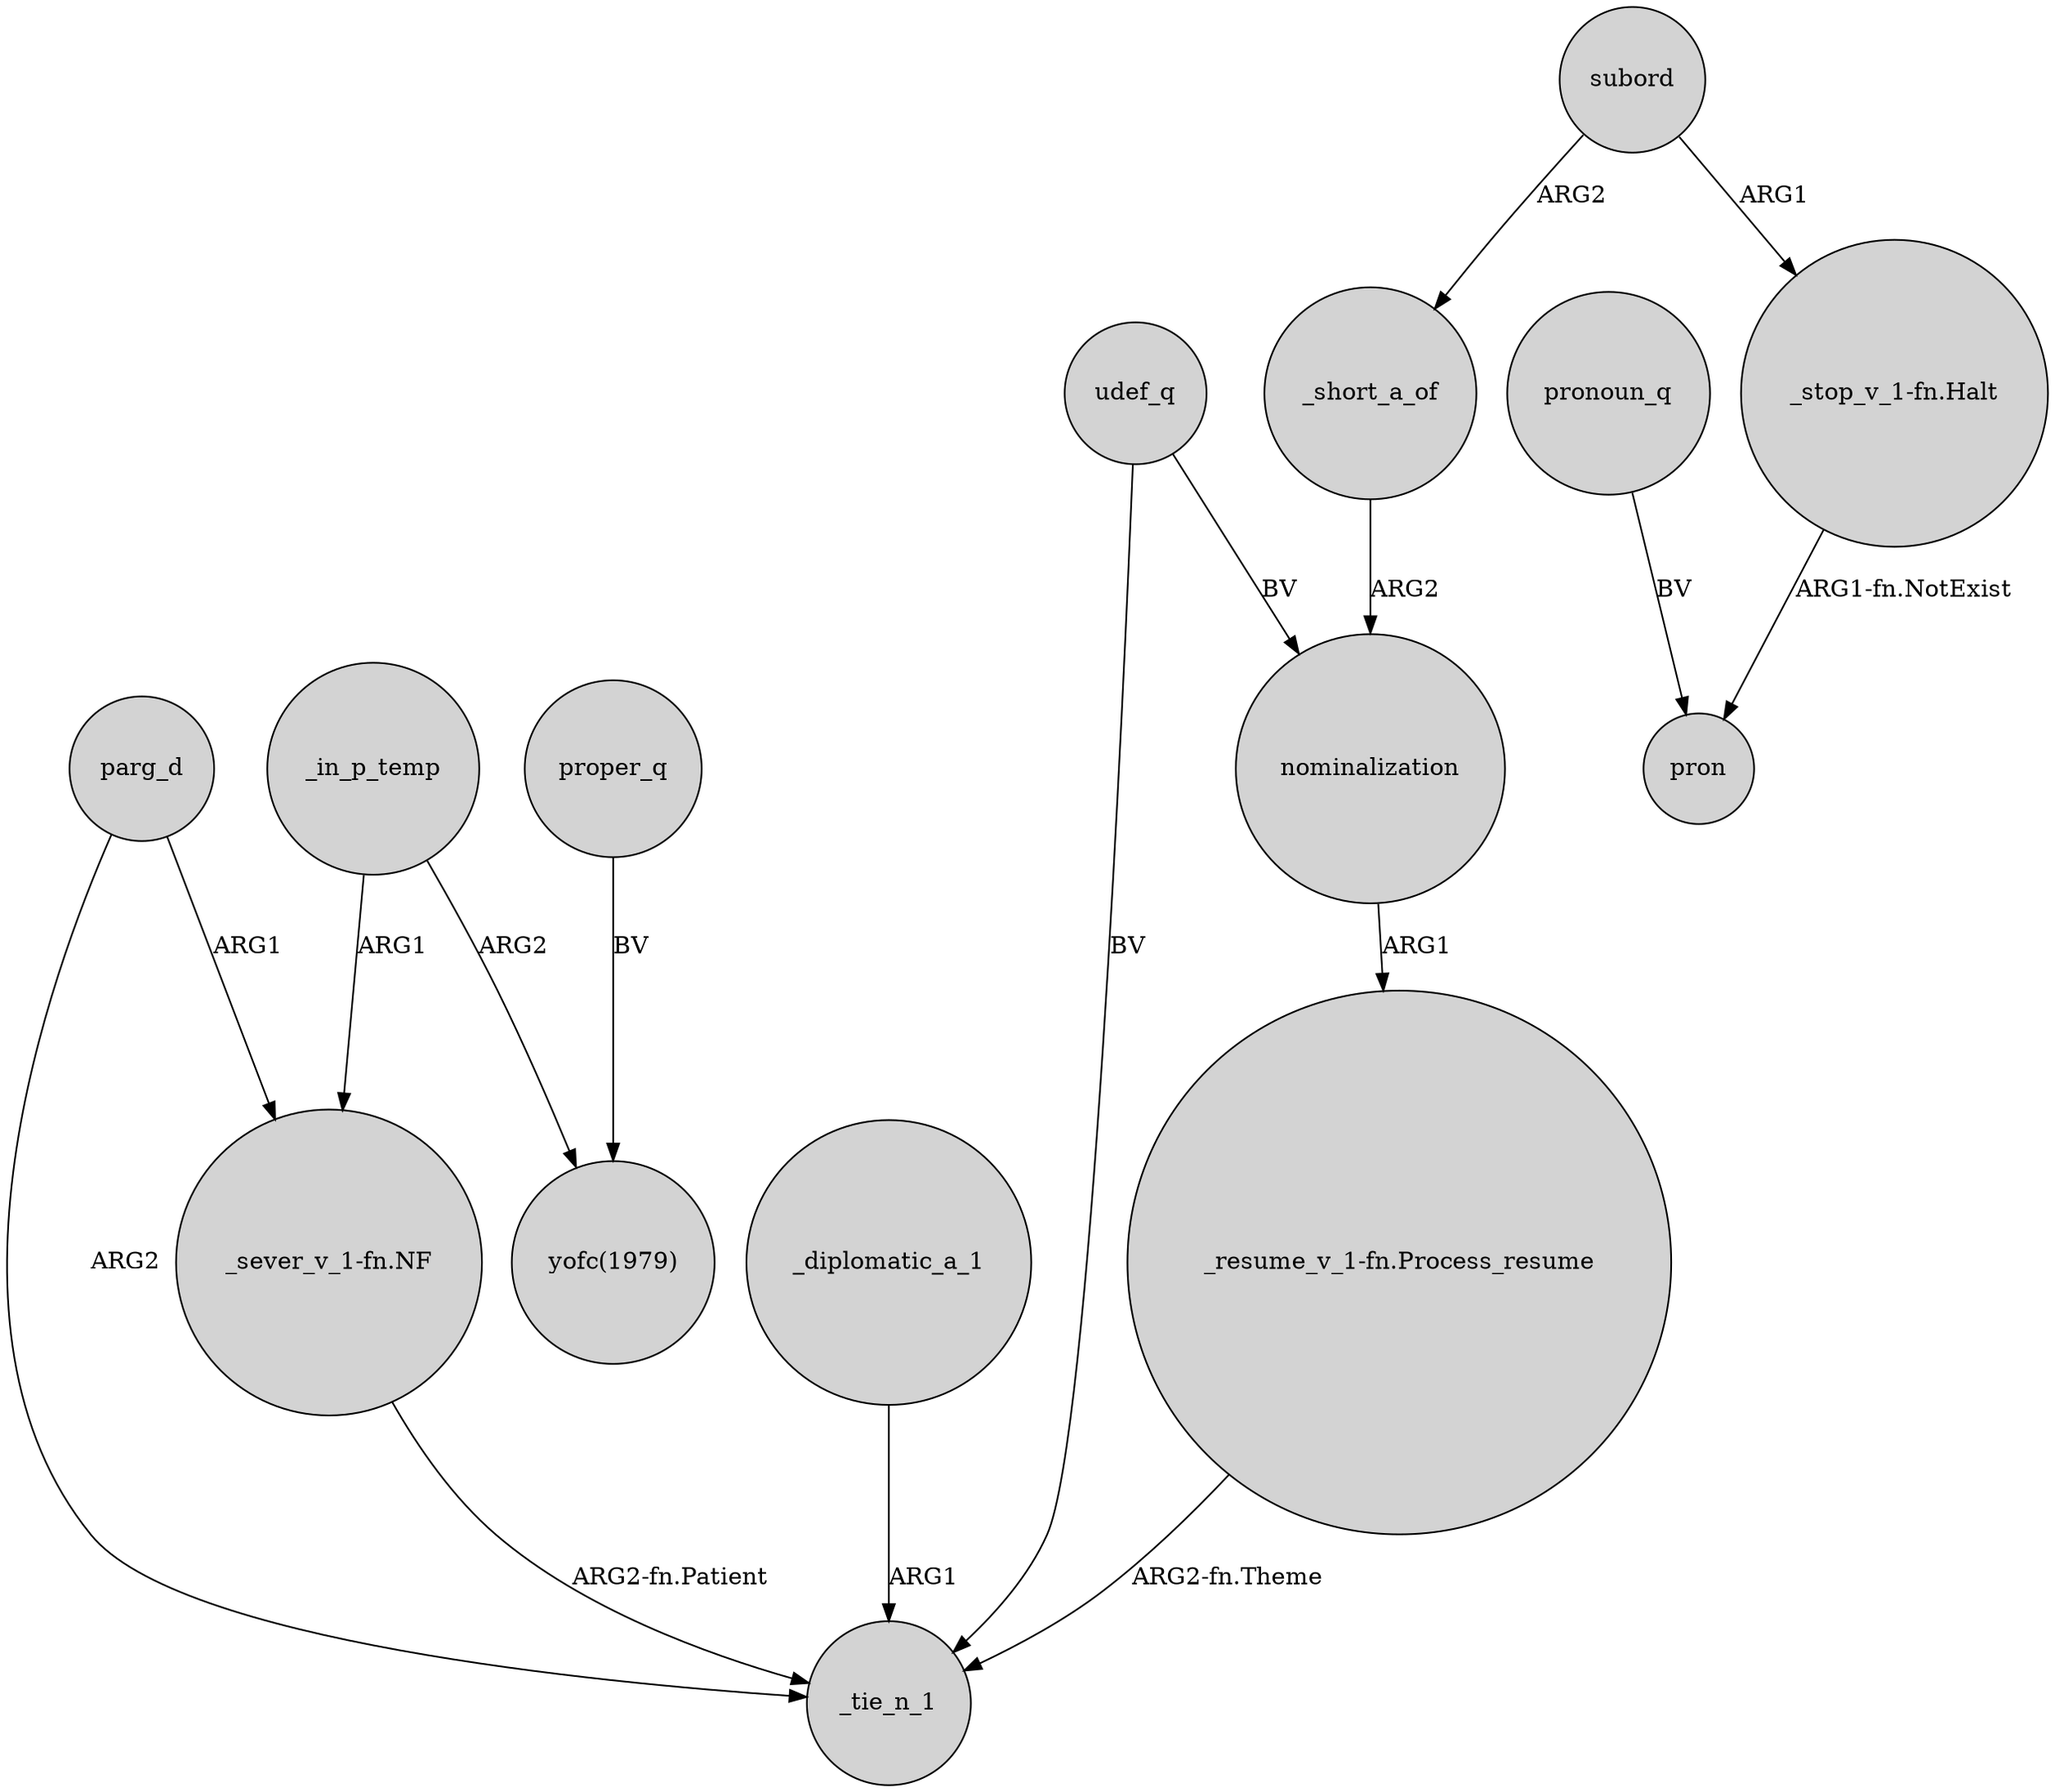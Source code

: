 digraph {
	node [shape=circle style=filled]
	"_resume_v_1-fn.Process_resume" -> _tie_n_1 [label="ARG2-fn.Theme"]
	parg_d -> "_sever_v_1-fn.NF" [label=ARG1]
	_in_p_temp -> "yofc(1979)" [label=ARG2]
	subord -> "_stop_v_1-fn.Halt" [label=ARG1]
	nominalization -> "_resume_v_1-fn.Process_resume" [label=ARG1]
	pronoun_q -> pron [label=BV]
	_diplomatic_a_1 -> _tie_n_1 [label=ARG1]
	"_stop_v_1-fn.Halt" -> pron [label="ARG1-fn.NotExist"]
	parg_d -> _tie_n_1 [label=ARG2]
	_in_p_temp -> "_sever_v_1-fn.NF" [label=ARG1]
	proper_q -> "yofc(1979)" [label=BV]
	subord -> _short_a_of [label=ARG2]
	udef_q -> nominalization [label=BV]
	udef_q -> _tie_n_1 [label=BV]
	"_sever_v_1-fn.NF" -> _tie_n_1 [label="ARG2-fn.Patient"]
	_short_a_of -> nominalization [label=ARG2]
}
